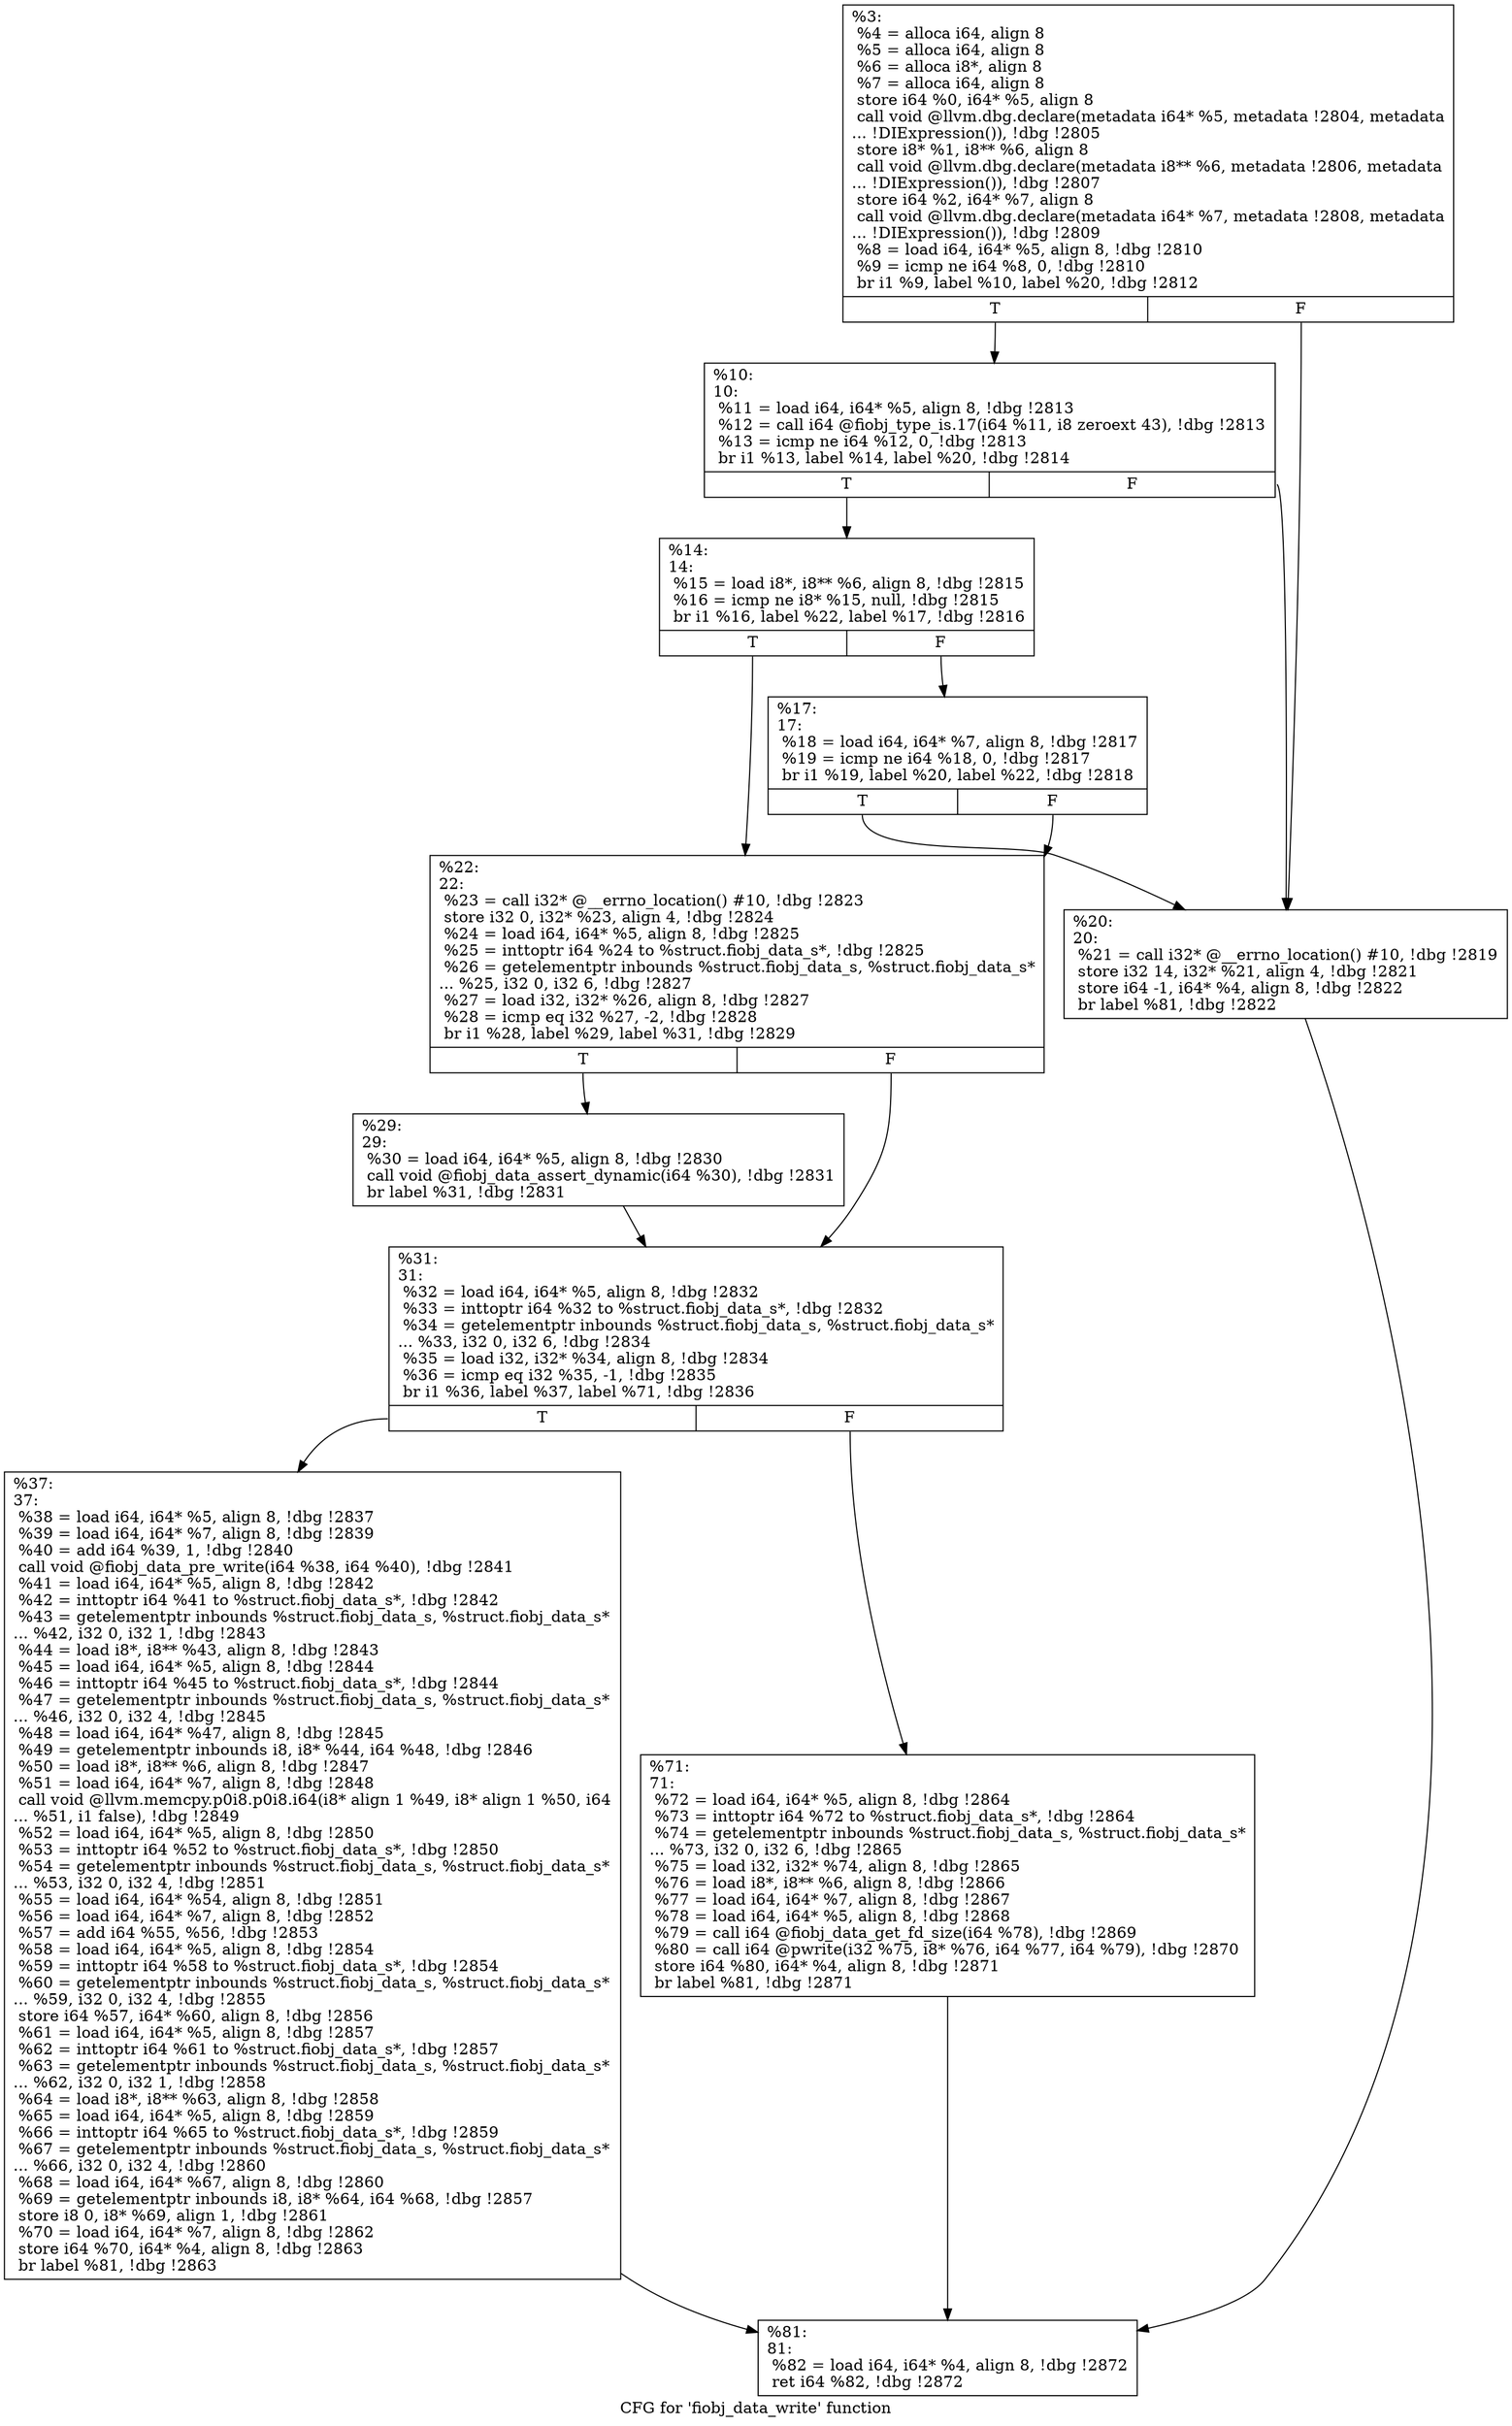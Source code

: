 digraph "CFG for 'fiobj_data_write' function" {
	label="CFG for 'fiobj_data_write' function";

	Node0x556851de9510 [shape=record,label="{%3:\l  %4 = alloca i64, align 8\l  %5 = alloca i64, align 8\l  %6 = alloca i8*, align 8\l  %7 = alloca i64, align 8\l  store i64 %0, i64* %5, align 8\l  call void @llvm.dbg.declare(metadata i64* %5, metadata !2804, metadata\l... !DIExpression()), !dbg !2805\l  store i8* %1, i8** %6, align 8\l  call void @llvm.dbg.declare(metadata i8** %6, metadata !2806, metadata\l... !DIExpression()), !dbg !2807\l  store i64 %2, i64* %7, align 8\l  call void @llvm.dbg.declare(metadata i64* %7, metadata !2808, metadata\l... !DIExpression()), !dbg !2809\l  %8 = load i64, i64* %5, align 8, !dbg !2810\l  %9 = icmp ne i64 %8, 0, !dbg !2810\l  br i1 %9, label %10, label %20, !dbg !2812\l|{<s0>T|<s1>F}}"];
	Node0x556851de9510:s0 -> Node0x556851dea680;
	Node0x556851de9510:s1 -> Node0x556851dea770;
	Node0x556851dea680 [shape=record,label="{%10:\l10:                                               \l  %11 = load i64, i64* %5, align 8, !dbg !2813\l  %12 = call i64 @fiobj_type_is.17(i64 %11, i8 zeroext 43), !dbg !2813\l  %13 = icmp ne i64 %12, 0, !dbg !2813\l  br i1 %13, label %14, label %20, !dbg !2814\l|{<s0>T|<s1>F}}"];
	Node0x556851dea680:s0 -> Node0x556851dea6d0;
	Node0x556851dea680:s1 -> Node0x556851dea770;
	Node0x556851dea6d0 [shape=record,label="{%14:\l14:                                               \l  %15 = load i8*, i8** %6, align 8, !dbg !2815\l  %16 = icmp ne i8* %15, null, !dbg !2815\l  br i1 %16, label %22, label %17, !dbg !2816\l|{<s0>T|<s1>F}}"];
	Node0x556851dea6d0:s0 -> Node0x556851dea7c0;
	Node0x556851dea6d0:s1 -> Node0x556851dea720;
	Node0x556851dea720 [shape=record,label="{%17:\l17:                                               \l  %18 = load i64, i64* %7, align 8, !dbg !2817\l  %19 = icmp ne i64 %18, 0, !dbg !2817\l  br i1 %19, label %20, label %22, !dbg !2818\l|{<s0>T|<s1>F}}"];
	Node0x556851dea720:s0 -> Node0x556851dea770;
	Node0x556851dea720:s1 -> Node0x556851dea7c0;
	Node0x556851dea770 [shape=record,label="{%20:\l20:                                               \l  %21 = call i32* @__errno_location() #10, !dbg !2819\l  store i32 14, i32* %21, align 4, !dbg !2821\l  store i64 -1, i64* %4, align 8, !dbg !2822\l  br label %81, !dbg !2822\l}"];
	Node0x556851dea770 -> Node0x556851dea950;
	Node0x556851dea7c0 [shape=record,label="{%22:\l22:                                               \l  %23 = call i32* @__errno_location() #10, !dbg !2823\l  store i32 0, i32* %23, align 4, !dbg !2824\l  %24 = load i64, i64* %5, align 8, !dbg !2825\l  %25 = inttoptr i64 %24 to %struct.fiobj_data_s*, !dbg !2825\l  %26 = getelementptr inbounds %struct.fiobj_data_s, %struct.fiobj_data_s*\l... %25, i32 0, i32 6, !dbg !2827\l  %27 = load i32, i32* %26, align 8, !dbg !2827\l  %28 = icmp eq i32 %27, -2, !dbg !2828\l  br i1 %28, label %29, label %31, !dbg !2829\l|{<s0>T|<s1>F}}"];
	Node0x556851dea7c0:s0 -> Node0x556851dea810;
	Node0x556851dea7c0:s1 -> Node0x556851dea860;
	Node0x556851dea810 [shape=record,label="{%29:\l29:                                               \l  %30 = load i64, i64* %5, align 8, !dbg !2830\l  call void @fiobj_data_assert_dynamic(i64 %30), !dbg !2831\l  br label %31, !dbg !2831\l}"];
	Node0x556851dea810 -> Node0x556851dea860;
	Node0x556851dea860 [shape=record,label="{%31:\l31:                                               \l  %32 = load i64, i64* %5, align 8, !dbg !2832\l  %33 = inttoptr i64 %32 to %struct.fiobj_data_s*, !dbg !2832\l  %34 = getelementptr inbounds %struct.fiobj_data_s, %struct.fiobj_data_s*\l... %33, i32 0, i32 6, !dbg !2834\l  %35 = load i32, i32* %34, align 8, !dbg !2834\l  %36 = icmp eq i32 %35, -1, !dbg !2835\l  br i1 %36, label %37, label %71, !dbg !2836\l|{<s0>T|<s1>F}}"];
	Node0x556851dea860:s0 -> Node0x556851dea8b0;
	Node0x556851dea860:s1 -> Node0x556851dea900;
	Node0x556851dea8b0 [shape=record,label="{%37:\l37:                                               \l  %38 = load i64, i64* %5, align 8, !dbg !2837\l  %39 = load i64, i64* %7, align 8, !dbg !2839\l  %40 = add i64 %39, 1, !dbg !2840\l  call void @fiobj_data_pre_write(i64 %38, i64 %40), !dbg !2841\l  %41 = load i64, i64* %5, align 8, !dbg !2842\l  %42 = inttoptr i64 %41 to %struct.fiobj_data_s*, !dbg !2842\l  %43 = getelementptr inbounds %struct.fiobj_data_s, %struct.fiobj_data_s*\l... %42, i32 0, i32 1, !dbg !2843\l  %44 = load i8*, i8** %43, align 8, !dbg !2843\l  %45 = load i64, i64* %5, align 8, !dbg !2844\l  %46 = inttoptr i64 %45 to %struct.fiobj_data_s*, !dbg !2844\l  %47 = getelementptr inbounds %struct.fiobj_data_s, %struct.fiobj_data_s*\l... %46, i32 0, i32 4, !dbg !2845\l  %48 = load i64, i64* %47, align 8, !dbg !2845\l  %49 = getelementptr inbounds i8, i8* %44, i64 %48, !dbg !2846\l  %50 = load i8*, i8** %6, align 8, !dbg !2847\l  %51 = load i64, i64* %7, align 8, !dbg !2848\l  call void @llvm.memcpy.p0i8.p0i8.i64(i8* align 1 %49, i8* align 1 %50, i64\l... %51, i1 false), !dbg !2849\l  %52 = load i64, i64* %5, align 8, !dbg !2850\l  %53 = inttoptr i64 %52 to %struct.fiobj_data_s*, !dbg !2850\l  %54 = getelementptr inbounds %struct.fiobj_data_s, %struct.fiobj_data_s*\l... %53, i32 0, i32 4, !dbg !2851\l  %55 = load i64, i64* %54, align 8, !dbg !2851\l  %56 = load i64, i64* %7, align 8, !dbg !2852\l  %57 = add i64 %55, %56, !dbg !2853\l  %58 = load i64, i64* %5, align 8, !dbg !2854\l  %59 = inttoptr i64 %58 to %struct.fiobj_data_s*, !dbg !2854\l  %60 = getelementptr inbounds %struct.fiobj_data_s, %struct.fiobj_data_s*\l... %59, i32 0, i32 4, !dbg !2855\l  store i64 %57, i64* %60, align 8, !dbg !2856\l  %61 = load i64, i64* %5, align 8, !dbg !2857\l  %62 = inttoptr i64 %61 to %struct.fiobj_data_s*, !dbg !2857\l  %63 = getelementptr inbounds %struct.fiobj_data_s, %struct.fiobj_data_s*\l... %62, i32 0, i32 1, !dbg !2858\l  %64 = load i8*, i8** %63, align 8, !dbg !2858\l  %65 = load i64, i64* %5, align 8, !dbg !2859\l  %66 = inttoptr i64 %65 to %struct.fiobj_data_s*, !dbg !2859\l  %67 = getelementptr inbounds %struct.fiobj_data_s, %struct.fiobj_data_s*\l... %66, i32 0, i32 4, !dbg !2860\l  %68 = load i64, i64* %67, align 8, !dbg !2860\l  %69 = getelementptr inbounds i8, i8* %64, i64 %68, !dbg !2857\l  store i8 0, i8* %69, align 1, !dbg !2861\l  %70 = load i64, i64* %7, align 8, !dbg !2862\l  store i64 %70, i64* %4, align 8, !dbg !2863\l  br label %81, !dbg !2863\l}"];
	Node0x556851dea8b0 -> Node0x556851dea950;
	Node0x556851dea900 [shape=record,label="{%71:\l71:                                               \l  %72 = load i64, i64* %5, align 8, !dbg !2864\l  %73 = inttoptr i64 %72 to %struct.fiobj_data_s*, !dbg !2864\l  %74 = getelementptr inbounds %struct.fiobj_data_s, %struct.fiobj_data_s*\l... %73, i32 0, i32 6, !dbg !2865\l  %75 = load i32, i32* %74, align 8, !dbg !2865\l  %76 = load i8*, i8** %6, align 8, !dbg !2866\l  %77 = load i64, i64* %7, align 8, !dbg !2867\l  %78 = load i64, i64* %5, align 8, !dbg !2868\l  %79 = call i64 @fiobj_data_get_fd_size(i64 %78), !dbg !2869\l  %80 = call i64 @pwrite(i32 %75, i8* %76, i64 %77, i64 %79), !dbg !2870\l  store i64 %80, i64* %4, align 8, !dbg !2871\l  br label %81, !dbg !2871\l}"];
	Node0x556851dea900 -> Node0x556851dea950;
	Node0x556851dea950 [shape=record,label="{%81:\l81:                                               \l  %82 = load i64, i64* %4, align 8, !dbg !2872\l  ret i64 %82, !dbg !2872\l}"];
}
